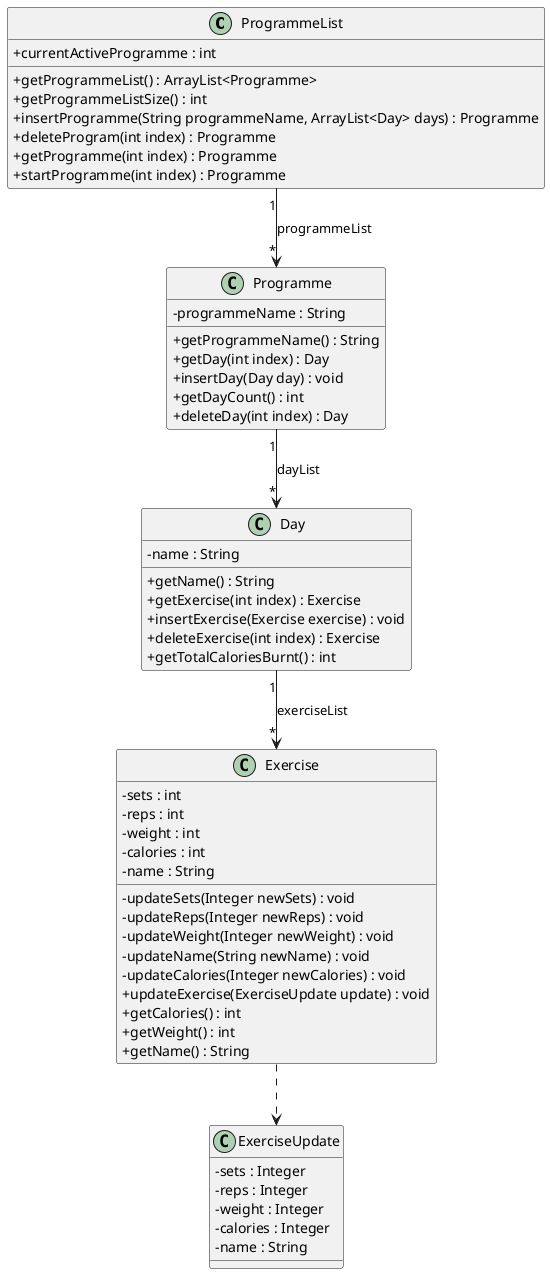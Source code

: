 @startuml

skinparam classAttributeIconSize 0

class ProgrammeList {
    + currentActiveProgramme : int
    + getProgrammeList() : ArrayList<Programme>
    + getProgrammeListSize() : int
    + insertProgramme(String programmeName, ArrayList<Day> days) : Programme
    + deleteProgram(int index) : Programme
    + getProgramme(int index) : Programme
    + startProgramme(int index) : Programme
}

class Programme {
    - programmeName : String
    + getProgrammeName() : String
    + getDay(int index) : Day
    + insertDay(Day day) : void
    + getDayCount() : int
    + deleteDay(int index) : Day
}

class Day {
    - name : String
    + getName() : String
    + getExercise(int index) : Exercise
    + insertExercise(Exercise exercise) : void
    + deleteExercise(int index) : Exercise
    + getTotalCaloriesBurnt() : int
}

class Exercise {
    - sets : int
    - reps : int
    - weight : int
    - calories : int
    - name : String
    - updateSets(Integer newSets) : void
    - updateReps(Integer newReps) : void
    - updateWeight(Integer newWeight) : void
    - updateName(String newName) : void
    - updateCalories(Integer newCalories) : void
    + updateExercise(ExerciseUpdate update) : void
    + getCalories() : int
    + getWeight() : int
    + getName() : String
}

class ExerciseUpdate {
    - sets : Integer
    - reps : Integer
    - weight : Integer
    - calories : Integer
    - name : String
}

ProgrammeList "1" --> "*" Programme : programmeList
Programme "1" --> "*" Day : dayList
Day "1" --> "*" Exercise : exerciseList
Exercise ..> ExerciseUpdate

@enduml
